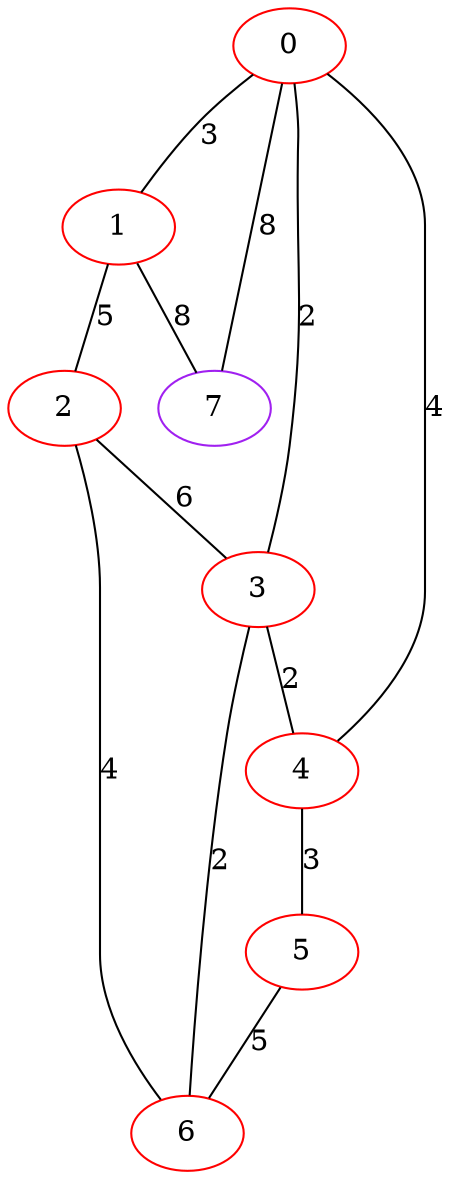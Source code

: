 graph "" {
0 [color=red, weight=1];
1 [color=red, weight=1];
2 [color=red, weight=1];
3 [color=red, weight=1];
4 [color=red, weight=1];
5 [color=red, weight=1];
6 [color=red, weight=1];
7 [color=purple, weight=4];
0 -- 1  [key=0, label=3];
0 -- 3  [key=0, label=2];
0 -- 4  [key=0, label=4];
0 -- 7  [key=0, label=8];
1 -- 2  [key=0, label=5];
1 -- 7  [key=0, label=8];
2 -- 3  [key=0, label=6];
2 -- 6  [key=0, label=4];
3 -- 4  [key=0, label=2];
3 -- 6  [key=0, label=2];
4 -- 5  [key=0, label=3];
5 -- 6  [key=0, label=5];
}
